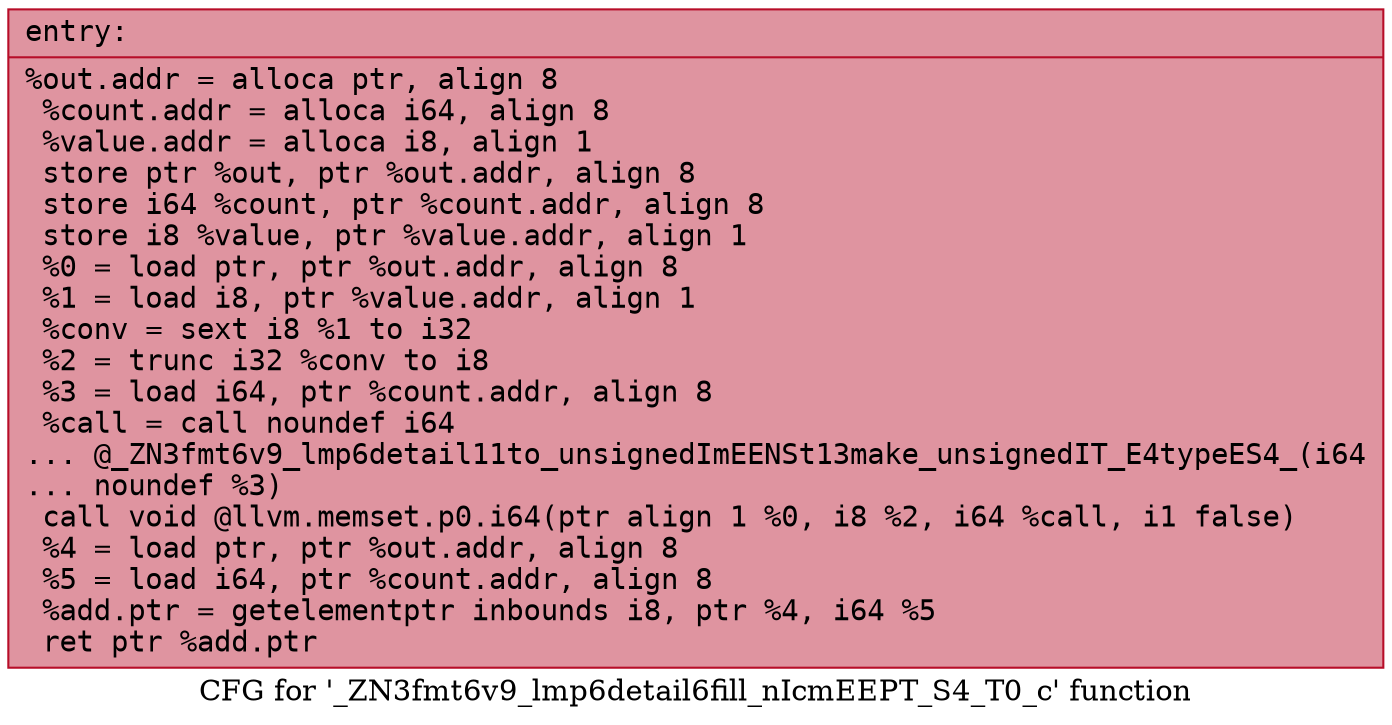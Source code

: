 digraph "CFG for '_ZN3fmt6v9_lmp6detail6fill_nIcmEEPT_S4_T0_c' function" {
	label="CFG for '_ZN3fmt6v9_lmp6detail6fill_nIcmEEPT_S4_T0_c' function";

	Node0x55fec31c99f0 [shape=record,color="#b70d28ff", style=filled, fillcolor="#b70d2870" fontname="Courier",label="{entry:\l|  %out.addr = alloca ptr, align 8\l  %count.addr = alloca i64, align 8\l  %value.addr = alloca i8, align 1\l  store ptr %out, ptr %out.addr, align 8\l  store i64 %count, ptr %count.addr, align 8\l  store i8 %value, ptr %value.addr, align 1\l  %0 = load ptr, ptr %out.addr, align 8\l  %1 = load i8, ptr %value.addr, align 1\l  %conv = sext i8 %1 to i32\l  %2 = trunc i32 %conv to i8\l  %3 = load i64, ptr %count.addr, align 8\l  %call = call noundef i64\l... @_ZN3fmt6v9_lmp6detail11to_unsignedImEENSt13make_unsignedIT_E4typeES4_(i64\l... noundef %3)\l  call void @llvm.memset.p0.i64(ptr align 1 %0, i8 %2, i64 %call, i1 false)\l  %4 = load ptr, ptr %out.addr, align 8\l  %5 = load i64, ptr %count.addr, align 8\l  %add.ptr = getelementptr inbounds i8, ptr %4, i64 %5\l  ret ptr %add.ptr\l}"];
}
